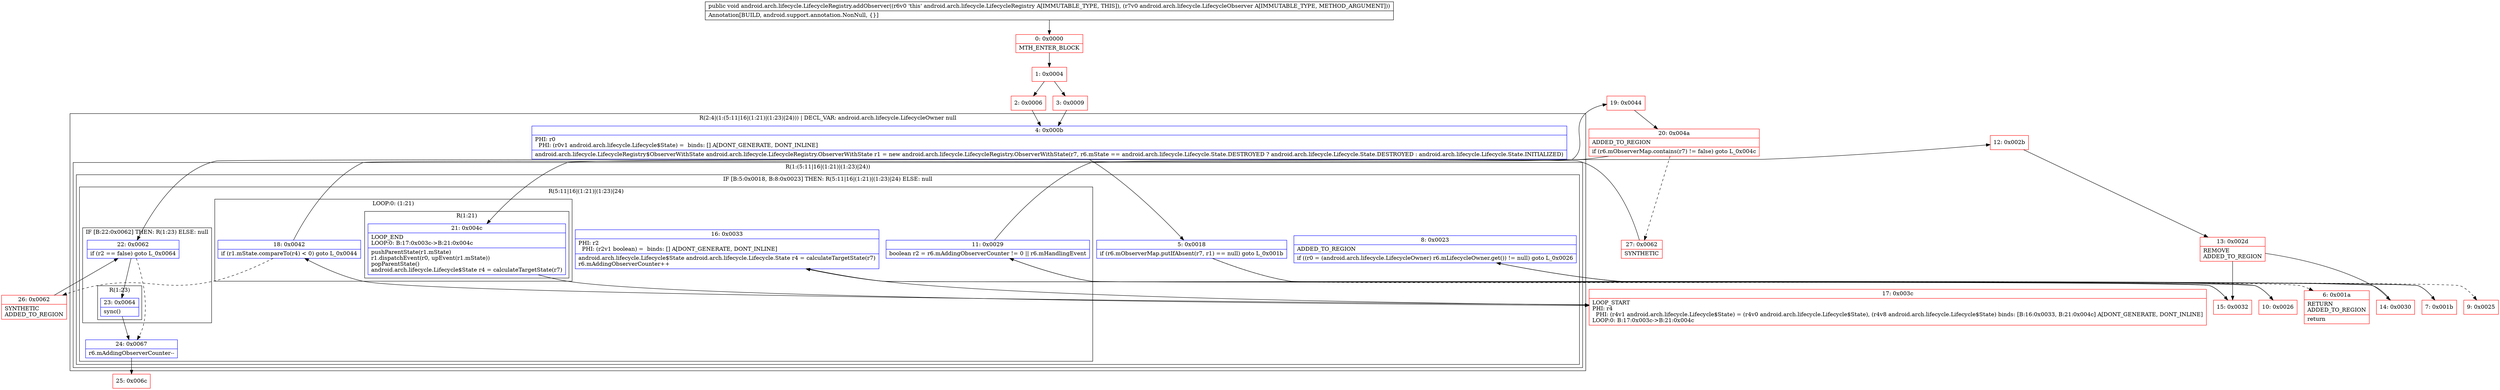 digraph "CFG forandroid.arch.lifecycle.LifecycleRegistry.addObserver(Landroid\/arch\/lifecycle\/LifecycleObserver;)V" {
subgraph cluster_Region_1647231560 {
label = "R(2:4|(1:(5:11|16|(1:21)|(1:23)|24))) | DECL_VAR: android.arch.lifecycle.LifecycleOwner null\l";
node [shape=record,color=blue];
Node_4 [shape=record,label="{4\:\ 0x000b|PHI: r0 \l  PHI: (r0v1 android.arch.lifecycle.Lifecycle$State) =  binds: [] A[DONT_GENERATE, DONT_INLINE]\l|android.arch.lifecycle.LifecycleRegistry$ObserverWithState android.arch.lifecycle.LifecycleRegistry.ObserverWithState r1 = new android.arch.lifecycle.LifecycleRegistry.ObserverWithState(r7, r6.mState == android.arch.lifecycle.Lifecycle.State.DESTROYED ? android.arch.lifecycle.Lifecycle.State.DESTROYED : android.arch.lifecycle.Lifecycle.State.INITIALIZED)\l}"];
subgraph cluster_Region_1031520470 {
label = "R(1:(5:11|16|(1:21)|(1:23)|24))";
node [shape=record,color=blue];
subgraph cluster_IfRegion_1370187623 {
label = "IF [B:5:0x0018, B:8:0x0023] THEN: R(5:11|16|(1:21)|(1:23)|24) ELSE: null";
node [shape=record,color=blue];
Node_5 [shape=record,label="{5\:\ 0x0018|if (r6.mObserverMap.putIfAbsent(r7, r1) == null) goto L_0x001b\l}"];
Node_8 [shape=record,label="{8\:\ 0x0023|ADDED_TO_REGION\l|if ((r0 = (android.arch.lifecycle.LifecycleOwner) r6.mLifecycleOwner.get()) != null) goto L_0x0026\l}"];
subgraph cluster_Region_587503182 {
label = "R(5:11|16|(1:21)|(1:23)|24)";
node [shape=record,color=blue];
Node_11 [shape=record,label="{11\:\ 0x0029|boolean r2 = r6.mAddingObserverCounter != 0 \|\| r6.mHandlingEvent\l}"];
Node_16 [shape=record,label="{16\:\ 0x0033|PHI: r2 \l  PHI: (r2v1 boolean) =  binds: [] A[DONT_GENERATE, DONT_INLINE]\l|android.arch.lifecycle.Lifecycle$State android.arch.lifecycle.Lifecycle.State r4 = calculateTargetState(r7)\lr6.mAddingObserverCounter++\l}"];
subgraph cluster_LoopRegion_208213470 {
label = "LOOP:0: (1:21)";
node [shape=record,color=blue];
Node_18 [shape=record,label="{18\:\ 0x0042|if (r1.mState.compareTo(r4) \< 0) goto L_0x0044\l}"];
subgraph cluster_Region_934035057 {
label = "R(1:21)";
node [shape=record,color=blue];
Node_21 [shape=record,label="{21\:\ 0x004c|LOOP_END\lLOOP:0: B:17:0x003c\-\>B:21:0x004c\l|pushParentState(r1.mState)\lr1.dispatchEvent(r0, upEvent(r1.mState))\lpopParentState()\landroid.arch.lifecycle.Lifecycle$State r4 = calculateTargetState(r7)\l}"];
}
}
subgraph cluster_IfRegion_698244374 {
label = "IF [B:22:0x0062] THEN: R(1:23) ELSE: null";
node [shape=record,color=blue];
Node_22 [shape=record,label="{22\:\ 0x0062|if (r2 == false) goto L_0x0064\l}"];
subgraph cluster_Region_204749455 {
label = "R(1:23)";
node [shape=record,color=blue];
Node_23 [shape=record,label="{23\:\ 0x0064|sync()\l}"];
}
}
Node_24 [shape=record,label="{24\:\ 0x0067|r6.mAddingObserverCounter\-\-\l}"];
}
}
}
}
Node_0 [shape=record,color=red,label="{0\:\ 0x0000|MTH_ENTER_BLOCK\l}"];
Node_1 [shape=record,color=red,label="{1\:\ 0x0004}"];
Node_2 [shape=record,color=red,label="{2\:\ 0x0006}"];
Node_3 [shape=record,color=red,label="{3\:\ 0x0009}"];
Node_6 [shape=record,color=red,label="{6\:\ 0x001a|RETURN\lADDED_TO_REGION\l|return\l}"];
Node_7 [shape=record,color=red,label="{7\:\ 0x001b}"];
Node_9 [shape=record,color=red,label="{9\:\ 0x0025}"];
Node_10 [shape=record,color=red,label="{10\:\ 0x0026}"];
Node_12 [shape=record,color=red,label="{12\:\ 0x002b}"];
Node_13 [shape=record,color=red,label="{13\:\ 0x002d|REMOVE\lADDED_TO_REGION\l}"];
Node_14 [shape=record,color=red,label="{14\:\ 0x0030}"];
Node_15 [shape=record,color=red,label="{15\:\ 0x0032}"];
Node_17 [shape=record,color=red,label="{17\:\ 0x003c|LOOP_START\lPHI: r4 \l  PHI: (r4v1 android.arch.lifecycle.Lifecycle$State) = (r4v0 android.arch.lifecycle.Lifecycle$State), (r4v8 android.arch.lifecycle.Lifecycle$State) binds: [B:16:0x0033, B:21:0x004c] A[DONT_GENERATE, DONT_INLINE]\lLOOP:0: B:17:0x003c\-\>B:21:0x004c\l}"];
Node_19 [shape=record,color=red,label="{19\:\ 0x0044}"];
Node_20 [shape=record,color=red,label="{20\:\ 0x004a|ADDED_TO_REGION\l|if (r6.mObserverMap.contains(r7) != false) goto L_0x004c\l}"];
Node_25 [shape=record,color=red,label="{25\:\ 0x006c}"];
Node_26 [shape=record,color=red,label="{26\:\ 0x0062|SYNTHETIC\lADDED_TO_REGION\l}"];
Node_27 [shape=record,color=red,label="{27\:\ 0x0062|SYNTHETIC\l}"];
MethodNode[shape=record,label="{public void android.arch.lifecycle.LifecycleRegistry.addObserver((r6v0 'this' android.arch.lifecycle.LifecycleRegistry A[IMMUTABLE_TYPE, THIS]), (r7v0 android.arch.lifecycle.LifecycleObserver A[IMMUTABLE_TYPE, METHOD_ARGUMENT]))  | Annotation[BUILD, android.support.annotation.NonNull, \{\}]\l}"];
MethodNode -> Node_0;
Node_4 -> Node_5;
Node_5 -> Node_6[style=dashed];
Node_5 -> Node_7;
Node_8 -> Node_9[style=dashed];
Node_8 -> Node_10;
Node_11 -> Node_12;
Node_11 -> Node_15;
Node_16 -> Node_17;
Node_18 -> Node_19;
Node_18 -> Node_26[style=dashed];
Node_21 -> Node_17;
Node_22 -> Node_23;
Node_22 -> Node_24[style=dashed];
Node_23 -> Node_24;
Node_24 -> Node_25;
Node_0 -> Node_1;
Node_1 -> Node_2;
Node_1 -> Node_3;
Node_2 -> Node_4;
Node_3 -> Node_4;
Node_7 -> Node_8;
Node_10 -> Node_11;
Node_12 -> Node_13;
Node_13 -> Node_14;
Node_13 -> Node_15;
Node_14 -> Node_16;
Node_15 -> Node_16;
Node_17 -> Node_18;
Node_19 -> Node_20;
Node_20 -> Node_21;
Node_20 -> Node_27[style=dashed];
Node_26 -> Node_22;
Node_27 -> Node_22;
}

